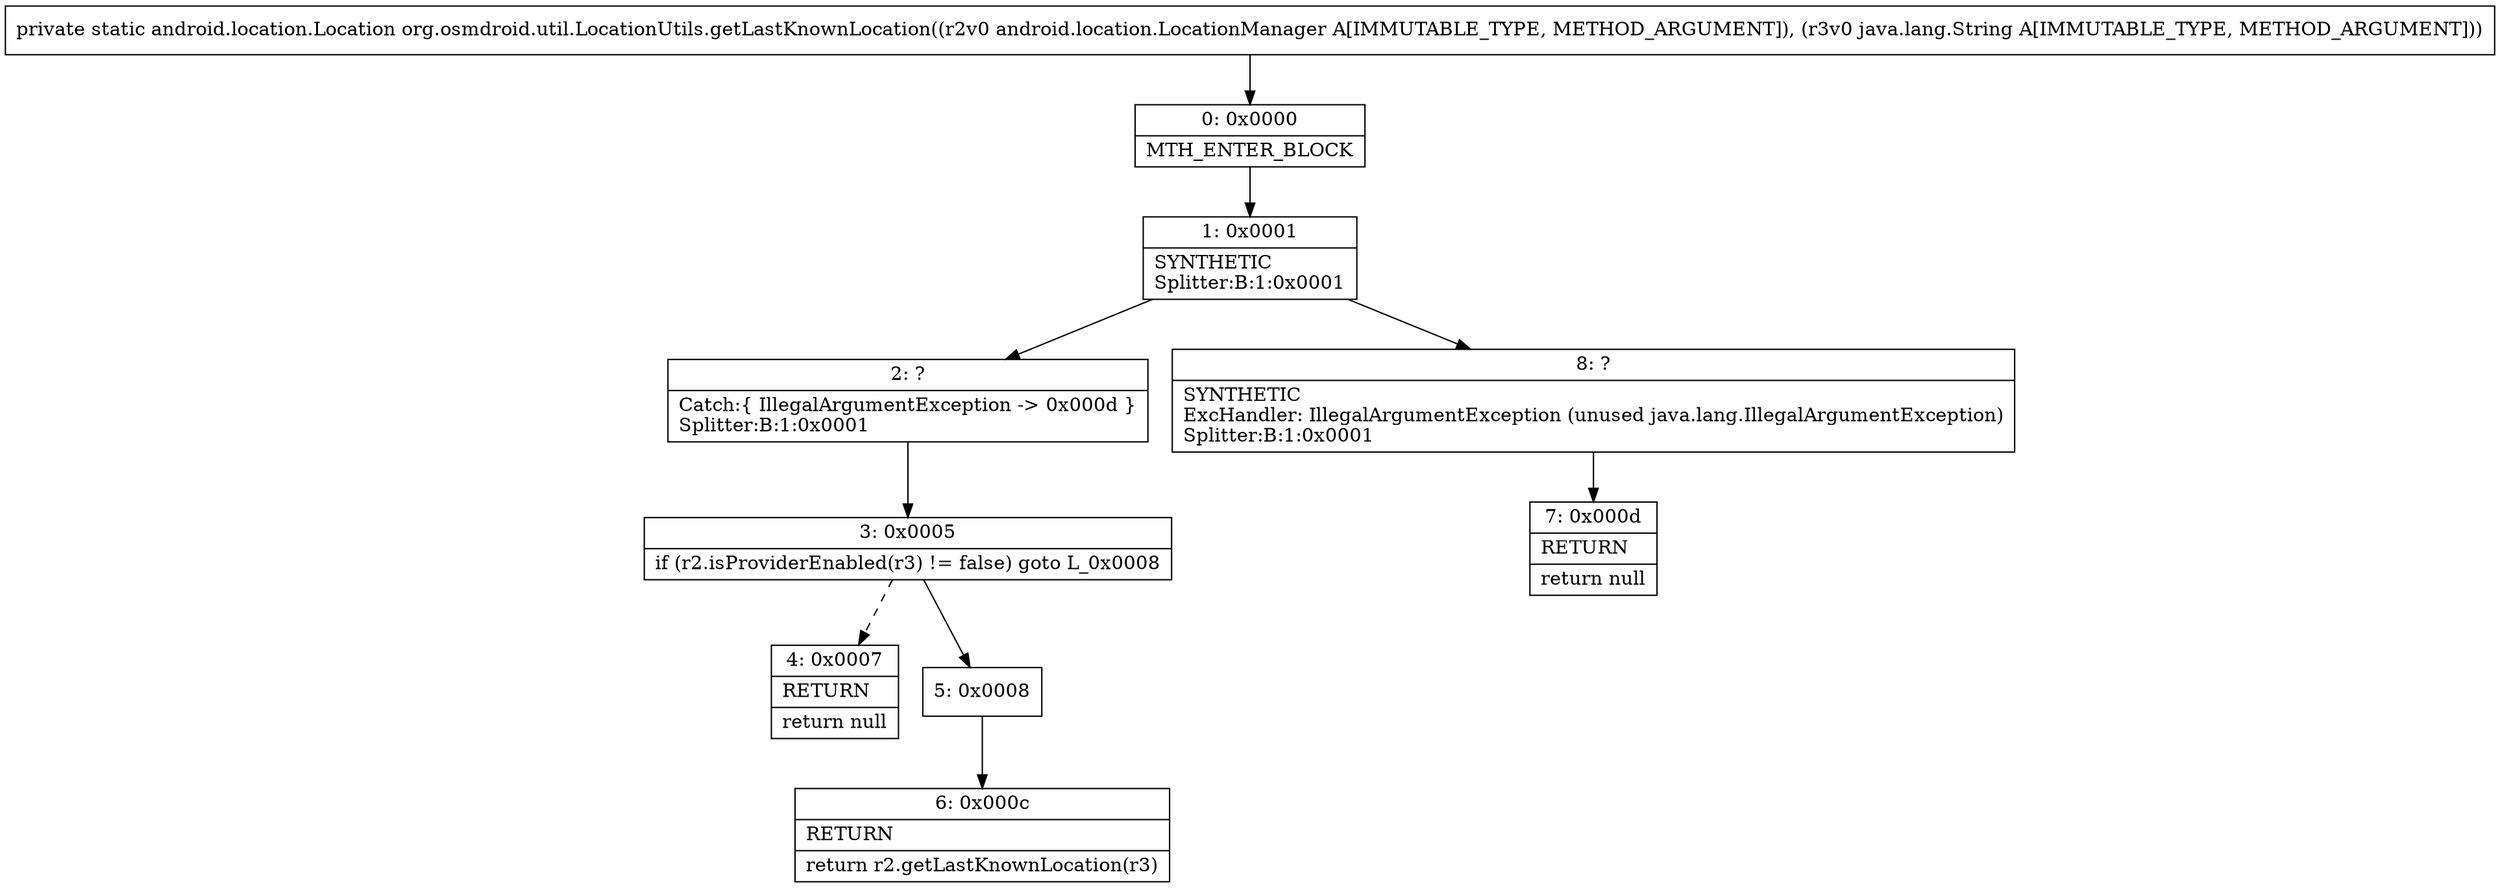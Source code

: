 digraph "CFG fororg.osmdroid.util.LocationUtils.getLastKnownLocation(Landroid\/location\/LocationManager;Ljava\/lang\/String;)Landroid\/location\/Location;" {
Node_0 [shape=record,label="{0\:\ 0x0000|MTH_ENTER_BLOCK\l}"];
Node_1 [shape=record,label="{1\:\ 0x0001|SYNTHETIC\lSplitter:B:1:0x0001\l}"];
Node_2 [shape=record,label="{2\:\ ?|Catch:\{ IllegalArgumentException \-\> 0x000d \}\lSplitter:B:1:0x0001\l}"];
Node_3 [shape=record,label="{3\:\ 0x0005|if (r2.isProviderEnabled(r3) != false) goto L_0x0008\l}"];
Node_4 [shape=record,label="{4\:\ 0x0007|RETURN\l|return null\l}"];
Node_5 [shape=record,label="{5\:\ 0x0008}"];
Node_6 [shape=record,label="{6\:\ 0x000c|RETURN\l|return r2.getLastKnownLocation(r3)\l}"];
Node_7 [shape=record,label="{7\:\ 0x000d|RETURN\l|return null\l}"];
Node_8 [shape=record,label="{8\:\ ?|SYNTHETIC\lExcHandler: IllegalArgumentException (unused java.lang.IllegalArgumentException)\lSplitter:B:1:0x0001\l}"];
MethodNode[shape=record,label="{private static android.location.Location org.osmdroid.util.LocationUtils.getLastKnownLocation((r2v0 android.location.LocationManager A[IMMUTABLE_TYPE, METHOD_ARGUMENT]), (r3v0 java.lang.String A[IMMUTABLE_TYPE, METHOD_ARGUMENT])) }"];
MethodNode -> Node_0;
Node_0 -> Node_1;
Node_1 -> Node_2;
Node_1 -> Node_8;
Node_2 -> Node_3;
Node_3 -> Node_4[style=dashed];
Node_3 -> Node_5;
Node_5 -> Node_6;
Node_8 -> Node_7;
}

